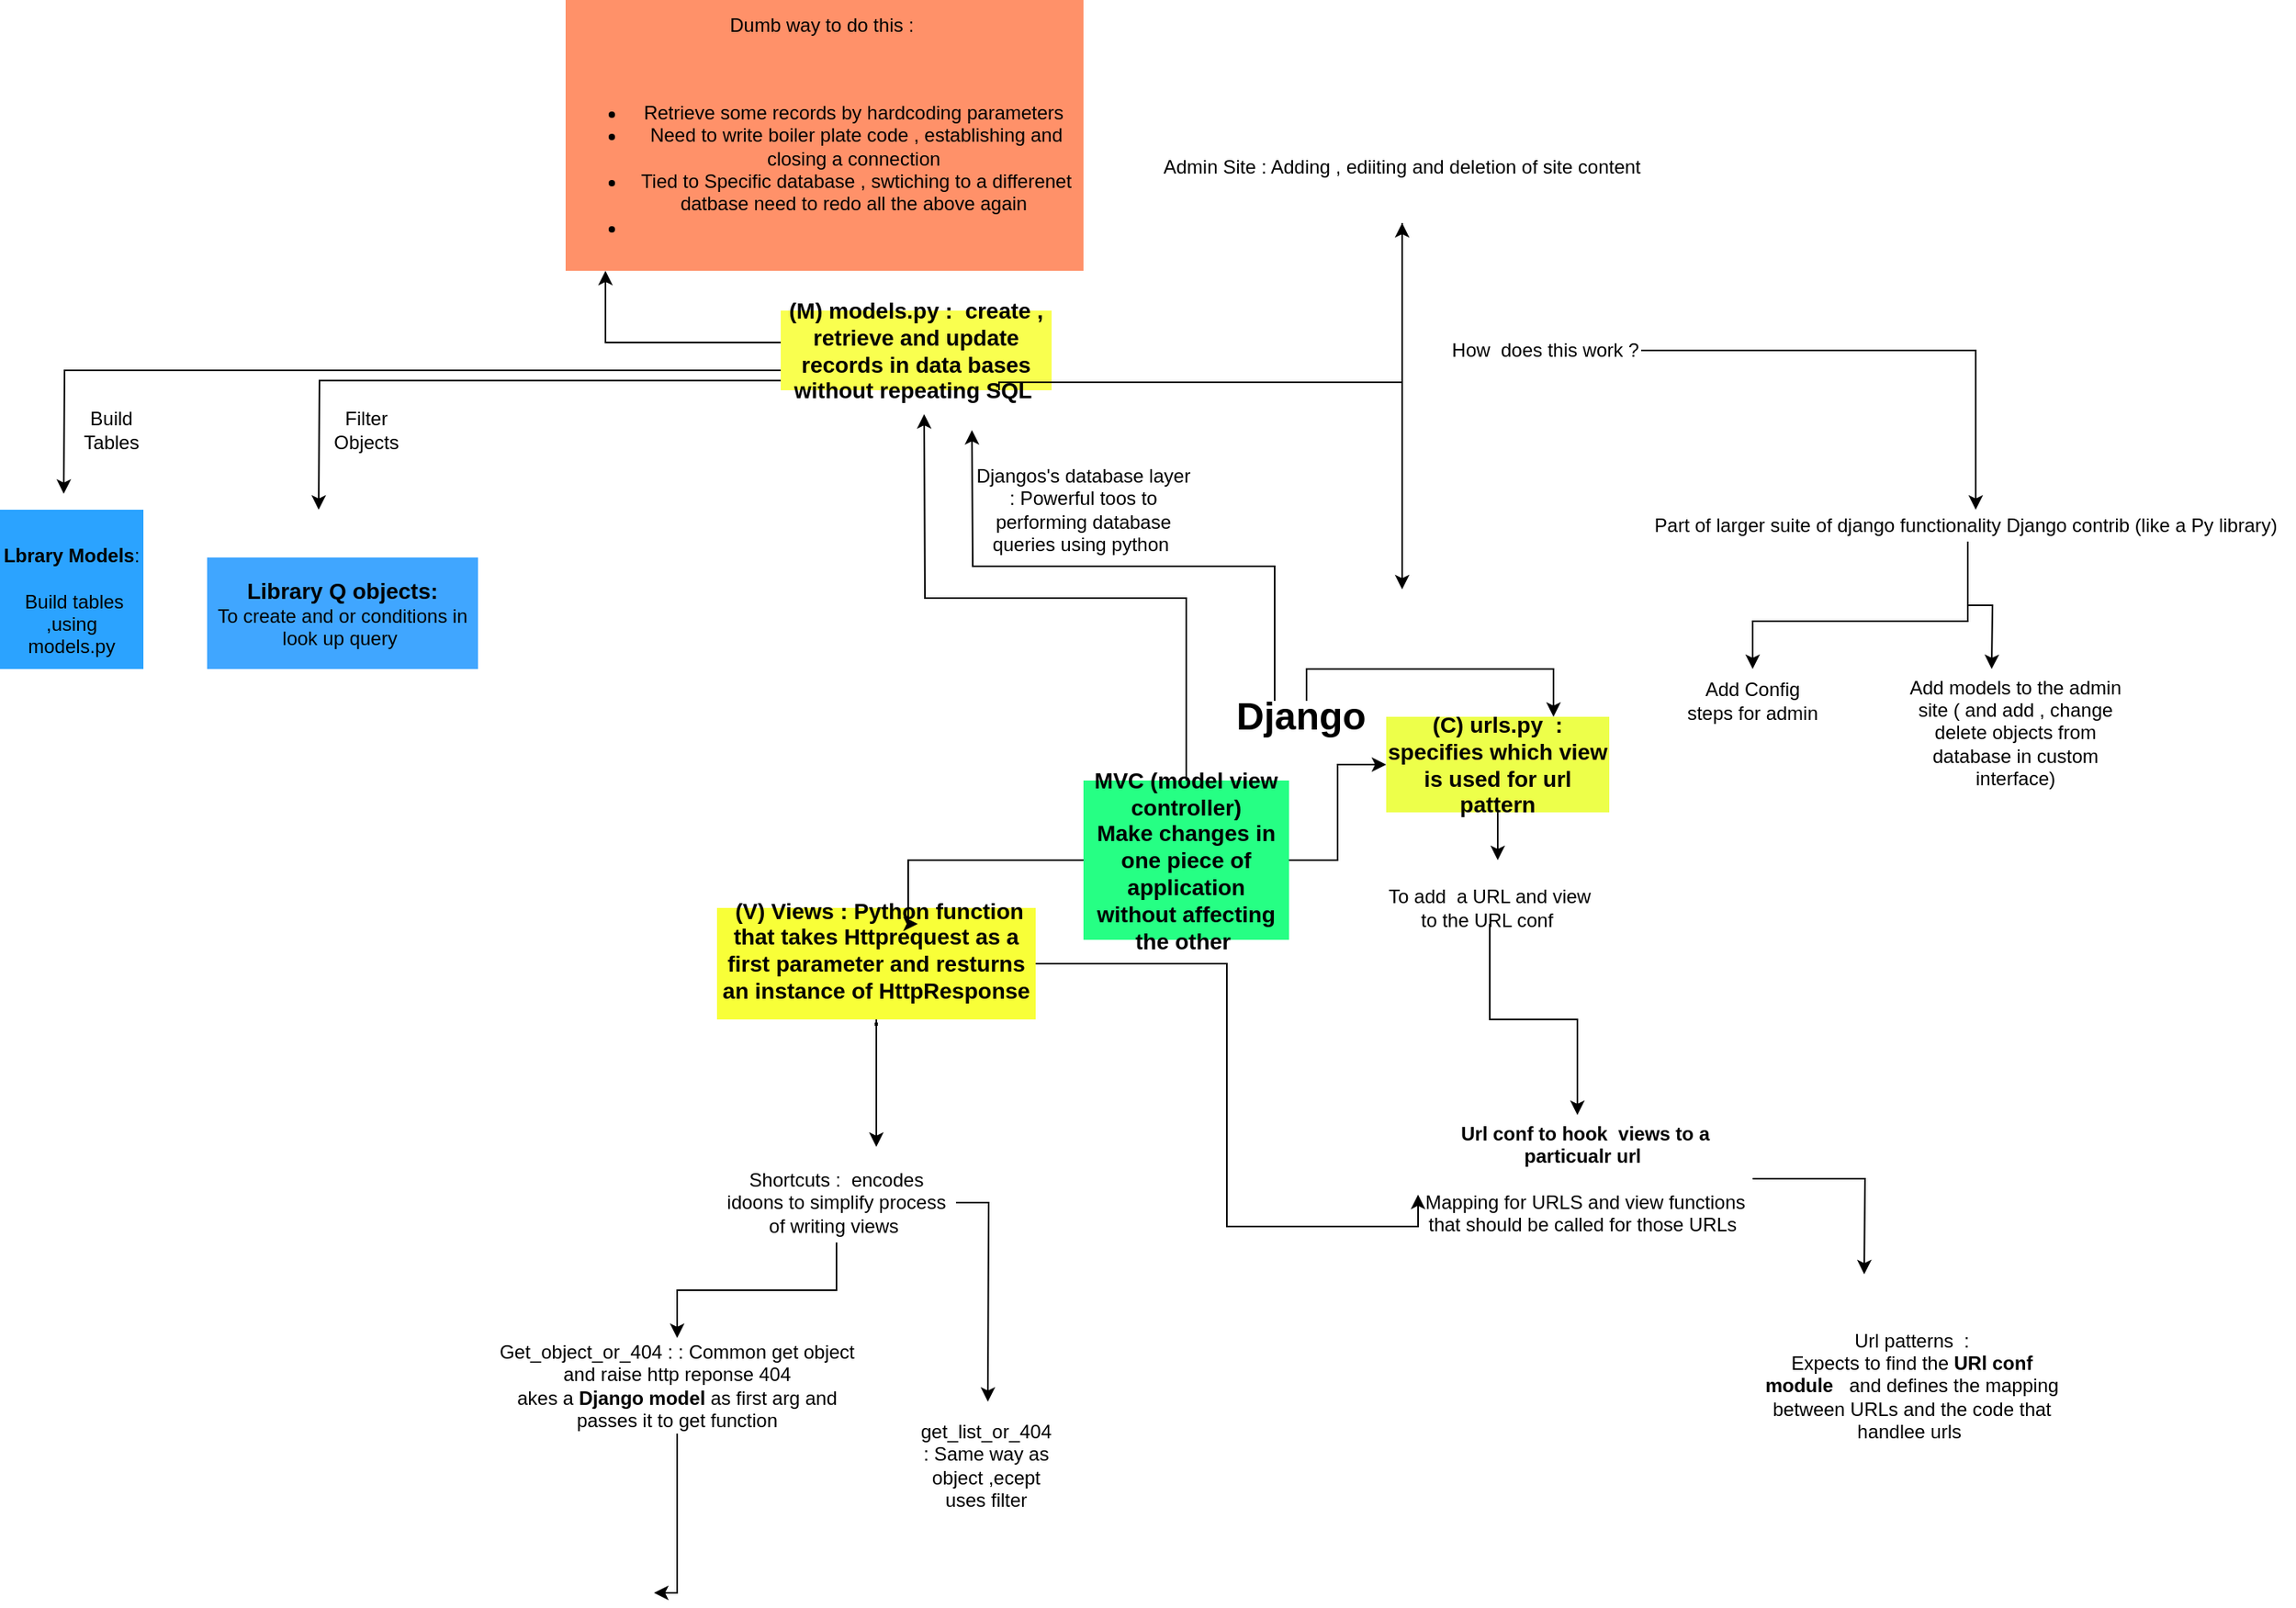 <mxfile version="13.7.5" type="github">
  <diagram name="Page-1" id="52a04d89-c75d-2922-d76d-85b35f80e030">
    <mxGraphModel dx="2049" dy="1091" grid="1" gridSize="10" guides="1" tooltips="1" connect="1" arrows="1" fold="1" page="1" pageScale="1" pageWidth="1100" pageHeight="850" background="#ffffff" math="0" shadow="0">
      <root>
        <mxCell id="0" />
        <mxCell id="1" parent="0" />
        <mxCell id="-x8-oLALC0qd9yzaVtkH-22" style="edgeStyle=orthogonalEdgeStyle;rounded=0;orthogonalLoop=1;jettySize=auto;html=1;" parent="1" source="pUkjQYLz1fGqXdbXeimg-1" edge="1">
          <mxGeometry relative="1" as="geometry">
            <mxPoint x="690" y="550.0" as="targetPoint" />
          </mxGeometry>
        </mxCell>
        <mxCell id="pUkjQYLz1fGqXdbXeimg-1" value="&lt;font style=&quot;font-size: 14px&quot;&gt;&lt;b&gt;(C) urls.py&amp;nbsp; : specifies which view is used for url pattern&lt;/b&gt;&lt;/font&gt;" style="text;html=1;strokeColor=none;fillColor=#EDFF4A;align=center;verticalAlign=middle;whiteSpace=wrap;rounded=0;" parent="1" vertex="1">
          <mxGeometry x="620" y="460" width="140" height="60" as="geometry" />
        </mxCell>
        <mxCell id="uXAhLUbkJdF9ODy3EN__-9" style="edgeStyle=orthogonalEdgeStyle;rounded=0;orthogonalLoop=1;jettySize=auto;html=1;" edge="1" parent="1" source="pUkjQYLz1fGqXdbXeimg-2" target="uXAhLUbkJdF9ODy3EN__-10">
          <mxGeometry relative="1" as="geometry">
            <mxPoint x="90" y="180" as="targetPoint" />
            <Array as="points">
              <mxPoint x="130" y="225" />
            </Array>
          </mxGeometry>
        </mxCell>
        <mxCell id="uXAhLUbkJdF9ODy3EN__-21" style="edgeStyle=orthogonalEdgeStyle;rounded=0;orthogonalLoop=1;jettySize=auto;html=1;exitX=0;exitY=0.75;exitDx=0;exitDy=0;" edge="1" parent="1" source="pUkjQYLz1fGqXdbXeimg-2">
          <mxGeometry relative="1" as="geometry">
            <mxPoint x="-210" y="320" as="targetPoint" />
          </mxGeometry>
        </mxCell>
        <mxCell id="uXAhLUbkJdF9ODy3EN__-26" style="edgeStyle=orthogonalEdgeStyle;rounded=0;orthogonalLoop=1;jettySize=auto;html=1;exitX=0.008;exitY=0.877;exitDx=0;exitDy=0;exitPerimeter=0;" edge="1" parent="1" source="pUkjQYLz1fGqXdbXeimg-2">
          <mxGeometry relative="1" as="geometry">
            <mxPoint x="-50" y="330" as="targetPoint" />
          </mxGeometry>
        </mxCell>
        <mxCell id="pUkjQYLz1fGqXdbXeimg-2" value="&lt;font style=&quot;font-size: 14px&quot;&gt;&lt;b&gt;(M) models.py :&amp;nbsp; create , retrieve and update records in data bases without repeating SQL&amp;nbsp;&lt;/b&gt;&lt;/font&gt;" style="text;html=1;strokeColor=none;fillColor=#F9FF4F;align=center;verticalAlign=middle;whiteSpace=wrap;rounded=0;" parent="1" vertex="1">
          <mxGeometry x="240" y="205" width="170" height="50" as="geometry" />
        </mxCell>
        <mxCell id="pUkjQYLz1fGqXdbXeimg-4" style="edgeStyle=orthogonalEdgeStyle;rounded=0;orthogonalLoop=1;jettySize=auto;html=1;" parent="1" source="pUkjQYLz1fGqXdbXeimg-3" edge="1">
          <mxGeometry relative="1" as="geometry">
            <mxPoint x="630" y="380" as="targetPoint" />
          </mxGeometry>
        </mxCell>
        <mxCell id="pUkjQYLz1fGqXdbXeimg-3" value="Admin Site : Adding , ediiting and deletion of site content" style="text;html=1;strokeColor=none;fillColor=none;align=center;verticalAlign=middle;whiteSpace=wrap;rounded=0;" parent="1" vertex="1">
          <mxGeometry x="440" y="80" width="380" height="70" as="geometry" />
        </mxCell>
        <mxCell id="pUkjQYLz1fGqXdbXeimg-8" style="edgeStyle=orthogonalEdgeStyle;rounded=0;orthogonalLoop=1;jettySize=auto;html=1;" parent="1" source="pUkjQYLz1fGqXdbXeimg-6" target="pUkjQYLz1fGqXdbXeimg-9" edge="1">
          <mxGeometry relative="1" as="geometry">
            <mxPoint x="850" y="330" as="targetPoint" />
            <Array as="points">
              <mxPoint x="990" y="230" />
            </Array>
          </mxGeometry>
        </mxCell>
        <mxCell id="pUkjQYLz1fGqXdbXeimg-6" value="How&amp;nbsp; does this work ?" style="text;html=1;strokeColor=none;fillColor=none;align=center;verticalAlign=middle;whiteSpace=wrap;rounded=0;" parent="1" vertex="1">
          <mxGeometry x="660" y="220" width="120" height="20" as="geometry" />
        </mxCell>
        <mxCell id="pUkjQYLz1fGqXdbXeimg-10" style="edgeStyle=orthogonalEdgeStyle;rounded=0;orthogonalLoop=1;jettySize=auto;html=1;" parent="1" source="pUkjQYLz1fGqXdbXeimg-9" edge="1">
          <mxGeometry relative="1" as="geometry">
            <mxPoint x="850" y="430" as="targetPoint" />
            <Array as="points">
              <mxPoint x="985" y="400" />
              <mxPoint x="850" y="400" />
            </Array>
          </mxGeometry>
        </mxCell>
        <mxCell id="q1F5vRGkRRXyPfD4T56F-1" style="edgeStyle=orthogonalEdgeStyle;rounded=0;orthogonalLoop=1;jettySize=auto;html=1;" parent="1" source="pUkjQYLz1fGqXdbXeimg-9" edge="1">
          <mxGeometry relative="1" as="geometry">
            <mxPoint x="1000" y="430" as="targetPoint" />
          </mxGeometry>
        </mxCell>
        <mxCell id="pUkjQYLz1fGqXdbXeimg-9" value="Part of larger suite of django functionality Django contrib (like a Py library)&amp;nbsp;" style="text;html=1;align=center;verticalAlign=middle;resizable=0;points=[];autosize=1;" parent="1" vertex="1">
          <mxGeometry x="780" y="330" width="410" height="20" as="geometry" />
        </mxCell>
        <mxCell id="pUkjQYLz1fGqXdbXeimg-11" value="Add Config steps for admin" style="text;html=1;strokeColor=none;fillColor=none;align=center;verticalAlign=middle;whiteSpace=wrap;rounded=0;" parent="1" vertex="1">
          <mxGeometry x="805" y="440" width="90" height="20" as="geometry" />
        </mxCell>
        <mxCell id="pUkjQYLz1fGqXdbXeimg-12" style="edgeStyle=orthogonalEdgeStyle;rounded=0;orthogonalLoop=1;jettySize=auto;html=1;exitX=0.5;exitY=1;exitDx=0;exitDy=0;" parent="1" source="pUkjQYLz1fGqXdbXeimg-11" target="pUkjQYLz1fGqXdbXeimg-11" edge="1">
          <mxGeometry relative="1" as="geometry" />
        </mxCell>
        <mxCell id="q1F5vRGkRRXyPfD4T56F-2" value="Add models to the admin site ( and add , change delete objects from database in custom interface)" style="text;html=1;strokeColor=none;fillColor=none;align=center;verticalAlign=middle;whiteSpace=wrap;rounded=0;" parent="1" vertex="1">
          <mxGeometry x="940" y="460" width="150" height="20" as="geometry" />
        </mxCell>
        <mxCell id="pS-rsjacTaa-X49uNgt4-3" style="edgeStyle=orthogonalEdgeStyle;rounded=0;orthogonalLoop=1;jettySize=auto;html=1;exitX=0.806;exitY=1;exitDx=0;exitDy=0;exitPerimeter=0;" parent="1" source="pUkjQYLz1fGqXdbXeimg-2" target="pUkjQYLz1fGqXdbXeimg-3" edge="1">
          <mxGeometry relative="1" as="geometry">
            <mxPoint x="450" y="400" as="sourcePoint" />
            <Array as="points">
              <mxPoint x="377" y="250" />
              <mxPoint x="630" y="250" />
            </Array>
          </mxGeometry>
        </mxCell>
        <mxCell id="uXAhLUbkJdF9ODy3EN__-19" style="edgeStyle=orthogonalEdgeStyle;rounded=0;orthogonalLoop=1;jettySize=auto;html=1;exitX=0;exitY=0;exitDx=0;exitDy=0;" edge="1" parent="1" source="pS-rsjacTaa-X49uNgt4-1">
          <mxGeometry relative="1" as="geometry">
            <mxPoint x="360" y="280" as="targetPoint" />
          </mxGeometry>
        </mxCell>
        <mxCell id="uXAhLUbkJdF9ODy3EN__-20" style="edgeStyle=orthogonalEdgeStyle;rounded=0;orthogonalLoop=1;jettySize=auto;html=1;exitX=0.5;exitY=0;exitDx=0;exitDy=0;entryX=0.75;entryY=0;entryDx=0;entryDy=0;" edge="1" parent="1" source="pS-rsjacTaa-X49uNgt4-1" target="pUkjQYLz1fGqXdbXeimg-1">
          <mxGeometry relative="1" as="geometry" />
        </mxCell>
        <mxCell id="pS-rsjacTaa-X49uNgt4-1" value="&lt;font style=&quot;font-size: 24px&quot;&gt;&lt;b&gt;Django&amp;nbsp;&lt;/b&gt;&lt;/font&gt;" style="text;html=1;strokeColor=none;fillColor=none;align=center;verticalAlign=middle;whiteSpace=wrap;rounded=0;" parent="1" vertex="1">
          <mxGeometry x="550" y="450" width="40" height="20" as="geometry" />
        </mxCell>
        <mxCell id="pS-rsjacTaa-X49uNgt4-5" style="edgeStyle=orthogonalEdgeStyle;rounded=0;orthogonalLoop=1;jettySize=auto;html=1;entryX=0;entryY=1;entryDx=0;entryDy=0;" parent="1" source="pS-rsjacTaa-X49uNgt4-4" target="pS-rsjacTaa-X49uNgt4-6" edge="1">
          <mxGeometry relative="1" as="geometry">
            <mxPoint x="520" y="640" as="targetPoint" />
          </mxGeometry>
        </mxCell>
        <mxCell id="-x8-oLALC0qd9yzaVtkH-2" style="edgeStyle=orthogonalEdgeStyle;rounded=0;orthogonalLoop=1;jettySize=auto;html=1;" parent="1" source="pS-rsjacTaa-X49uNgt4-4" edge="1">
          <mxGeometry relative="1" as="geometry">
            <mxPoint x="300" y="730" as="targetPoint" />
          </mxGeometry>
        </mxCell>
        <mxCell id="pS-rsjacTaa-X49uNgt4-4" value="&lt;b&gt;&lt;font style=&quot;font-size: 14px&quot;&gt;&amp;nbsp;(V) Views : Python function that takes Httprequest as a first parameter and resturns an instance of HttpResponse .&lt;/font&gt;&lt;/b&gt;" style="text;html=1;strokeColor=none;fillColor=#F8FF38;align=center;verticalAlign=middle;whiteSpace=wrap;rounded=0;" parent="1" vertex="1">
          <mxGeometry x="200" y="580" width="200" height="70" as="geometry" />
        </mxCell>
        <mxCell id="-x8-oLALC0qd9yzaVtkH-24" style="edgeStyle=orthogonalEdgeStyle;rounded=0;orthogonalLoop=1;jettySize=auto;html=1;exitX=1;exitY=0.5;exitDx=0;exitDy=0;" parent="1" source="pS-rsjacTaa-X49uNgt4-6" edge="1">
          <mxGeometry relative="1" as="geometry">
            <mxPoint x="920" y="810.0" as="targetPoint" />
          </mxGeometry>
        </mxCell>
        <mxCell id="pS-rsjacTaa-X49uNgt4-6" value="&lt;b&gt;Url conf to hook&amp;nbsp; views to a particualr url&amp;nbsp;&lt;/b&gt;&lt;br&gt;&lt;br&gt;Mapping for URLS and view functions that should be called for those URLs&amp;nbsp;" style="text;html=1;strokeColor=none;fillColor=none;align=center;verticalAlign=middle;whiteSpace=wrap;rounded=0;" parent="1" vertex="1">
          <mxGeometry x="640" y="740" width="210" height="20" as="geometry" />
        </mxCell>
        <mxCell id="-x8-oLALC0qd9yzaVtkH-10" style="edgeStyle=orthogonalEdgeStyle;rounded=0;orthogonalLoop=1;jettySize=auto;html=1;exitX=0.5;exitY=1;exitDx=0;exitDy=0;" parent="1" source="-x8-oLALC0qd9yzaVtkH-1" edge="1">
          <mxGeometry relative="1" as="geometry">
            <mxPoint x="160.471" y="1010" as="targetPoint" />
            <Array as="points">
              <mxPoint x="175" y="1010" />
            </Array>
          </mxGeometry>
        </mxCell>
        <mxCell id="-x8-oLALC0qd9yzaVtkH-1" value="Get_object_or_404 : : Common get object and raise http reponse 404 &lt;br&gt;akes a &lt;b&gt;Django model&lt;/b&gt; as first arg and passes it to get function" style="text;html=1;strokeColor=none;fillColor=none;align=center;verticalAlign=middle;whiteSpace=wrap;rounded=0;" parent="1" vertex="1">
          <mxGeometry x="60" y="850" width="230" height="60" as="geometry" />
        </mxCell>
        <mxCell id="-x8-oLALC0qd9yzaVtkH-11" style="edgeStyle=orthogonalEdgeStyle;rounded=0;orthogonalLoop=1;jettySize=auto;html=1;exitX=0.5;exitY=1;exitDx=0;exitDy=0;" parent="1" source="-x8-oLALC0qd9yzaVtkH-5" target="-x8-oLALC0qd9yzaVtkH-1" edge="1">
          <mxGeometry relative="1" as="geometry" />
        </mxCell>
        <mxCell id="-x8-oLALC0qd9yzaVtkH-12" style="edgeStyle=orthogonalEdgeStyle;rounded=0;orthogonalLoop=1;jettySize=auto;html=1;" parent="1" source="-x8-oLALC0qd9yzaVtkH-5" edge="1">
          <mxGeometry relative="1" as="geometry">
            <mxPoint x="370" y="890.0" as="targetPoint" />
          </mxGeometry>
        </mxCell>
        <mxCell id="-x8-oLALC0qd9yzaVtkH-5" value="Shortcuts :&amp;nbsp; encodes idoons to simplify process of writing views&amp;nbsp;" style="text;html=1;strokeColor=none;fillColor=none;align=center;verticalAlign=middle;whiteSpace=wrap;rounded=0;" parent="1" vertex="1">
          <mxGeometry x="200" y="740" width="150" height="50" as="geometry" />
        </mxCell>
        <mxCell id="-x8-oLALC0qd9yzaVtkH-13" value="get_list_or_404 : Same way as object ,ecept uses filter" style="text;html=1;strokeColor=none;fillColor=none;align=center;verticalAlign=middle;whiteSpace=wrap;rounded=0;" parent="1" vertex="1">
          <mxGeometry x="349" y="920" width="40" height="20" as="geometry" />
        </mxCell>
        <mxCell id="-x8-oLALC0qd9yzaVtkH-23" style="edgeStyle=orthogonalEdgeStyle;rounded=0;orthogonalLoop=1;jettySize=auto;html=1;" parent="1" source="-x8-oLALC0qd9yzaVtkH-16" edge="1">
          <mxGeometry relative="1" as="geometry">
            <mxPoint x="740" y="710.0" as="targetPoint" />
            <Array as="points">
              <mxPoint x="685" y="650" />
              <mxPoint x="740" y="650" />
            </Array>
          </mxGeometry>
        </mxCell>
        <mxCell id="-x8-oLALC0qd9yzaVtkH-16" value="To add&amp;nbsp; a URL and view to the URL conf&amp;nbsp;" style="text;html=1;strokeColor=none;fillColor=none;align=center;verticalAlign=middle;whiteSpace=wrap;rounded=0;" parent="1" vertex="1">
          <mxGeometry x="620" y="570" width="130" height="20" as="geometry" />
        </mxCell>
        <mxCell id="-x8-oLALC0qd9yzaVtkH-25" value="Url patterns&amp;nbsp; :&lt;br&gt;Expects to find the &lt;b&gt;URl conf module&amp;nbsp; &lt;/b&gt;&amp;nbsp;and defines the mapping between URLs and the code that handlee urls&amp;nbsp;&lt;br&gt;" style="text;html=1;strokeColor=none;fillColor=none;align=center;verticalAlign=middle;whiteSpace=wrap;rounded=0;" parent="1" vertex="1">
          <mxGeometry x="850" y="870" width="200" height="20" as="geometry" />
        </mxCell>
        <mxCell id="uXAhLUbkJdF9ODy3EN__-5" value="" style="group" vertex="1" connectable="0" parent="1">
          <mxGeometry x="360" y="270" width="140" height="70" as="geometry" />
        </mxCell>
        <mxCell id="uXAhLUbkJdF9ODy3EN__-4" value="Djangos&#39;s database layer : Powerful toos to performing database queries using python&amp;nbsp;" style="text;html=1;strokeColor=none;fillColor=none;align=center;verticalAlign=middle;whiteSpace=wrap;rounded=0;" vertex="1" parent="uXAhLUbkJdF9ODy3EN__-5">
          <mxGeometry y="50" width="140" height="20" as="geometry" />
        </mxCell>
        <mxCell id="uXAhLUbkJdF9ODy3EN__-10" value="Dumb way to do this :&amp;nbsp;&lt;br&gt;&lt;br&gt;&lt;br&gt;&lt;ul&gt;&lt;li&gt;Retrieve some records by hardcoding parameters&amp;nbsp;&lt;/li&gt;&lt;li&gt;Need to write boiler plate code , establishing and closing a connection&amp;nbsp;&lt;/li&gt;&lt;li&gt;Tied to Specific database , swtiching to a differenet datbase need to redo all the above again&amp;nbsp;&lt;/li&gt;&lt;li&gt;&lt;br&gt;&lt;/li&gt;&lt;/ul&gt;" style="text;html=1;strokeColor=none;fillColor=#FF9169;align=center;verticalAlign=middle;whiteSpace=wrap;rounded=0;" vertex="1" parent="1">
          <mxGeometry x="105" y="10" width="325" height="170" as="geometry" />
        </mxCell>
        <mxCell id="uXAhLUbkJdF9ODy3EN__-12" style="edgeStyle=orthogonalEdgeStyle;rounded=0;orthogonalLoop=1;jettySize=auto;html=1;" edge="1" parent="1" source="uXAhLUbkJdF9ODy3EN__-11">
          <mxGeometry relative="1" as="geometry">
            <mxPoint x="326" y="590" as="targetPoint" />
            <Array as="points">
              <mxPoint x="320" y="550" />
              <mxPoint x="320" y="590" />
            </Array>
          </mxGeometry>
        </mxCell>
        <mxCell id="uXAhLUbkJdF9ODy3EN__-13" style="edgeStyle=orthogonalEdgeStyle;rounded=0;orthogonalLoop=1;jettySize=auto;html=1;exitX=1;exitY=0.5;exitDx=0;exitDy=0;entryX=0;entryY=0.5;entryDx=0;entryDy=0;" edge="1" parent="1" source="uXAhLUbkJdF9ODy3EN__-11" target="pUkjQYLz1fGqXdbXeimg-1">
          <mxGeometry relative="1" as="geometry" />
        </mxCell>
        <mxCell id="uXAhLUbkJdF9ODy3EN__-18" style="edgeStyle=orthogonalEdgeStyle;rounded=0;orthogonalLoop=1;jettySize=auto;html=1;exitX=0.5;exitY=0;exitDx=0;exitDy=0;" edge="1" parent="1" source="uXAhLUbkJdF9ODy3EN__-11">
          <mxGeometry relative="1" as="geometry">
            <mxPoint x="330" y="270" as="targetPoint" />
          </mxGeometry>
        </mxCell>
        <mxCell id="uXAhLUbkJdF9ODy3EN__-11" value="&lt;font style=&quot;font-size: 14px&quot;&gt;&lt;b&gt;MVC (model view controller)&lt;br&gt;Make changes in one piece of application without affecting the other&amp;nbsp;&lt;br&gt;&lt;/b&gt;&lt;/font&gt;" style="text;html=1;strokeColor=none;fillColor=#26FF84;align=center;verticalAlign=middle;whiteSpace=wrap;rounded=0;" vertex="1" parent="1">
          <mxGeometry x="430" y="500" width="129" height="100" as="geometry" />
        </mxCell>
        <mxCell id="uXAhLUbkJdF9ODy3EN__-22" value="&lt;br&gt;&lt;b&gt;Lbrary Models&lt;/b&gt;:&lt;br&gt;&lt;br&gt;&amp;nbsp;Build tables ,using models.py" style="text;html=1;strokeColor=none;fillColor=#2BA3FF;align=center;verticalAlign=middle;whiteSpace=wrap;rounded=0;" vertex="1" parent="1">
          <mxGeometry x="-250" y="330" width="90" height="100" as="geometry" />
        </mxCell>
        <mxCell id="uXAhLUbkJdF9ODy3EN__-24" value="&lt;font&gt;&lt;b style=&quot;font-size: 14px&quot;&gt;&amp;nbsp;Library Q objects:&amp;nbsp;&lt;/b&gt;&lt;br&gt;&lt;font style=&quot;font-size: 12px&quot;&gt;To create and or conditions in look up query&lt;b&gt;&amp;nbsp;&lt;/b&gt;&lt;/font&gt;&lt;/font&gt;" style="text;html=1;strokeColor=none;fillColor=#40A6FF;align=center;verticalAlign=middle;whiteSpace=wrap;rounded=0;" vertex="1" parent="1">
          <mxGeometry x="-120" y="360" width="170" height="70" as="geometry" />
        </mxCell>
        <mxCell id="uXAhLUbkJdF9ODy3EN__-25" value="Build Tables" style="text;html=1;strokeColor=none;fillColor=none;align=center;verticalAlign=middle;whiteSpace=wrap;rounded=0;" vertex="1" parent="1">
          <mxGeometry x="-200" y="270" width="40" height="20" as="geometry" />
        </mxCell>
        <mxCell id="uXAhLUbkJdF9ODy3EN__-27" value="Filter Objects" style="text;html=1;strokeColor=none;fillColor=none;align=center;verticalAlign=middle;whiteSpace=wrap;rounded=0;" vertex="1" parent="1">
          <mxGeometry x="-40" y="270" width="40" height="20" as="geometry" />
        </mxCell>
      </root>
    </mxGraphModel>
  </diagram>
</mxfile>
